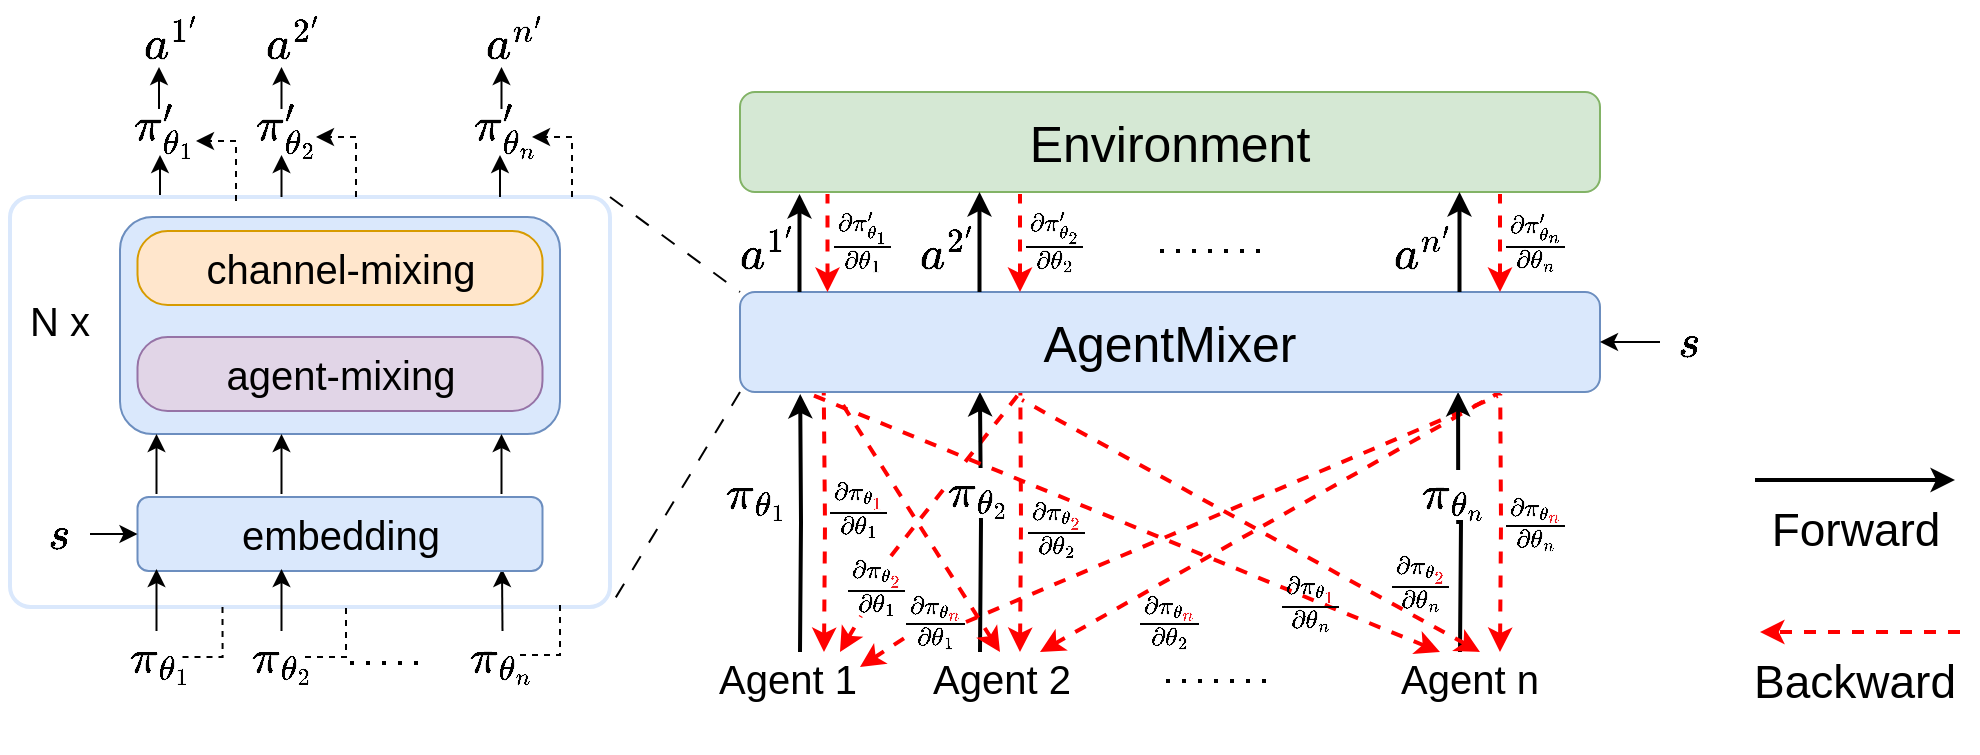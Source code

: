 <mxfile version="21.6.6" type="github">
  <diagram name="Page-1" id="ZG4Qfww9NUMxssmWWQ_g">
    <mxGraphModel dx="2210" dy="895" grid="1" gridSize="10" guides="1" tooltips="1" connect="1" arrows="1" fold="1" page="1" pageScale="1" pageWidth="850" pageHeight="1100" math="1" shadow="0">
      <root>
        <mxCell id="0" />
        <mxCell id="1" parent="0" />
        <mxCell id="U-sEPtSpFi_I-F2R9hD2-3" style="edgeStyle=orthogonalEdgeStyle;rounded=0;orthogonalLoop=1;jettySize=auto;html=1;exitX=0.25;exitY=0;exitDx=0;exitDy=0;entryX=0.5;entryY=1;entryDx=0;entryDy=0;" edge="1" parent="1">
          <mxGeometry relative="1" as="geometry">
            <mxPoint x="-192" y="452.5" as="sourcePoint" />
            <mxPoint x="-190" y="431.5" as="targetPoint" />
          </mxGeometry>
        </mxCell>
        <mxCell id="wNCD5_dSifdcLgb01J3R-76" value="" style="rounded=1;whiteSpace=wrap;html=1;arcSize=5;strokeColor=#DAE8FC;strokeWidth=2;" parent="1" vertex="1">
          <mxGeometry x="-265" y="452.5" width="300" height="205" as="geometry" />
        </mxCell>
        <mxCell id="wNCD5_dSifdcLgb01J3R-118" style="edgeStyle=orthogonalEdgeStyle;rounded=0;orthogonalLoop=1;jettySize=auto;html=1;exitX=0.25;exitY=0;exitDx=0;exitDy=0;entryX=0.07;entryY=1.02;entryDx=0;entryDy=0;entryPerimeter=0;strokeWidth=2;" parent="1" target="wNCD5_dSifdcLgb01J3R-69" edge="1">
          <mxGeometry relative="1" as="geometry">
            <mxPoint x="130" y="560" as="targetPoint" />
            <mxPoint x="130" y="680" as="sourcePoint" />
          </mxGeometry>
        </mxCell>
        <mxCell id="wNCD5_dSifdcLgb01J3R-133" value="\( \pi_{\theta _{1}}&amp;nbsp; \)" style="edgeLabel;html=1;align=center;verticalAlign=middle;resizable=0;points=[];fontSize=20;" parent="wNCD5_dSifdcLgb01J3R-118" vertex="1" connectable="0">
          <mxGeometry x="0.249" y="1" relative="1" as="geometry">
            <mxPoint x="-21" y="1" as="offset" />
          </mxGeometry>
        </mxCell>
        <mxCell id="wNCD5_dSifdcLgb01J3R-119" style="edgeStyle=orthogonalEdgeStyle;rounded=0;orthogonalLoop=1;jettySize=auto;html=1;exitX=0.75;exitY=0;exitDx=0;exitDy=0;entryX=0.116;entryY=1;entryDx=0;entryDy=0;entryPerimeter=0;dashed=1;startArrow=classic;startFill=1;endArrow=none;endFill=0;strokeWidth=2;strokeColor=#FF0000;" parent="1" edge="1">
          <mxGeometry relative="1" as="geometry">
            <mxPoint x="142" y="680" as="sourcePoint" />
            <mxPoint x="141.88" y="550" as="targetPoint" />
          </mxGeometry>
        </mxCell>
        <mxCell id="wNCD5_dSifdcLgb01J3R-120" style="rounded=0;orthogonalLoop=1;jettySize=auto;html=1;exitX=0.75;exitY=0;exitDx=0;exitDy=0;entryX=0.326;entryY=1;entryDx=0;entryDy=0;entryPerimeter=0;dashed=1;startArrow=none;startFill=0;endArrow=none;endFill=0;strokeWidth=2;strokeColor=#FF0000;" parent="1" source="wNCD5_dSifdcLgb01J3R-155" target="wNCD5_dSifdcLgb01J3R-69" edge="1">
          <mxGeometry relative="1" as="geometry">
            <mxPoint x="296.25" y="756.5" as="sourcePoint" />
          </mxGeometry>
        </mxCell>
        <mxCell id="wNCD5_dSifdcLgb01J3R-122" style="rounded=0;orthogonalLoop=1;jettySize=auto;html=1;exitX=1;exitY=0.5;exitDx=0;exitDy=0;entryX=0.881;entryY=1.04;entryDx=0;entryDy=0;entryPerimeter=0;dashed=1;startArrow=none;startFill=0;endArrow=none;endFill=0;strokeWidth=2;strokeColor=#FF0000;" parent="1" source="wNCD5_dSifdcLgb01J3R-157" target="wNCD5_dSifdcLgb01J3R-69" edge="1">
          <mxGeometry relative="1" as="geometry" />
        </mxCell>
        <mxCell id="wNCD5_dSifdcLgb01J3R-125" style="edgeStyle=orthogonalEdgeStyle;rounded=0;orthogonalLoop=1;jettySize=auto;html=1;exitX=0.25;exitY=0;exitDx=0;exitDy=0;entryX=0.279;entryY=1;entryDx=0;entryDy=0;entryPerimeter=0;strokeWidth=2;" parent="1" target="wNCD5_dSifdcLgb01J3R-69" edge="1">
          <mxGeometry relative="1" as="geometry">
            <mxPoint x="220" y="680" as="sourcePoint" />
          </mxGeometry>
        </mxCell>
        <mxCell id="wNCD5_dSifdcLgb01J3R-134" value="\( \pi_{\theta _{2}} \)" style="edgeLabel;html=1;align=center;verticalAlign=middle;resizable=0;points=[];fontSize=20;" parent="wNCD5_dSifdcLgb01J3R-125" vertex="1" connectable="0">
          <mxGeometry x="0.231" y="-1" relative="1" as="geometry">
            <mxPoint x="-2" as="offset" />
          </mxGeometry>
        </mxCell>
        <mxCell id="wNCD5_dSifdcLgb01J3R-126" style="edgeStyle=orthogonalEdgeStyle;rounded=0;orthogonalLoop=1;jettySize=auto;html=1;exitX=0.75;exitY=0;exitDx=0;exitDy=0;entryX=0.326;entryY=1;entryDx=0;entryDy=0;entryPerimeter=0;dashed=1;startArrow=classic;startFill=1;endArrow=none;endFill=0;strokeWidth=2;strokeColor=#FF0000;" parent="1" target="wNCD5_dSifdcLgb01J3R-69" edge="1">
          <mxGeometry relative="1" as="geometry">
            <mxPoint x="240" y="680" as="sourcePoint" />
          </mxGeometry>
        </mxCell>
        <mxCell id="wNCD5_dSifdcLgb01J3R-127" style="rounded=0;orthogonalLoop=1;jettySize=auto;html=1;exitX=0.5;exitY=0;exitDx=0;exitDy=0;entryX=0.116;entryY=1.08;entryDx=0;entryDy=0;entryPerimeter=0;dashed=1;endArrow=none;endFill=0;startArrow=classic;startFill=1;strokeWidth=2;strokeColor=#FF0000;" parent="1" target="wNCD5_dSifdcLgb01J3R-69" edge="1">
          <mxGeometry relative="1" as="geometry">
            <mxPoint x="230" y="680" as="sourcePoint" />
          </mxGeometry>
        </mxCell>
        <mxCell id="wNCD5_dSifdcLgb01J3R-128" style="rounded=0;orthogonalLoop=1;jettySize=auto;html=1;exitX=1;exitY=0;exitDx=0;exitDy=0;dashed=1;endArrow=none;endFill=0;startArrow=classic;startFill=1;strokeWidth=2;strokeColor=#FF0000;" parent="1" edge="1">
          <mxGeometry relative="1" as="geometry">
            <mxPoint x="480" y="550" as="targetPoint" />
            <mxPoint x="250" y="680" as="sourcePoint" />
          </mxGeometry>
        </mxCell>
        <mxCell id="wNCD5_dSifdcLgb01J3R-123" style="edgeStyle=orthogonalEdgeStyle;rounded=0;orthogonalLoop=1;jettySize=auto;html=1;exitX=0.75;exitY=0;exitDx=0;exitDy=0;entryX=0.884;entryY=1.02;entryDx=0;entryDy=0;entryPerimeter=0;dashed=1;startArrow=classic;startFill=1;endArrow=none;endFill=0;strokeWidth=2;strokeColor=#FF0000;" parent="1" target="wNCD5_dSifdcLgb01J3R-69" edge="1">
          <mxGeometry relative="1" as="geometry">
            <mxPoint x="480" y="680" as="sourcePoint" />
          </mxGeometry>
        </mxCell>
        <mxCell id="wNCD5_dSifdcLgb01J3R-124" style="edgeStyle=orthogonalEdgeStyle;rounded=0;orthogonalLoop=1;jettySize=auto;html=1;exitX=0.25;exitY=0;exitDx=0;exitDy=0;entryX=0.835;entryY=1;entryDx=0;entryDy=0;entryPerimeter=0;strokeWidth=2;" parent="1" target="wNCD5_dSifdcLgb01J3R-69" edge="1">
          <mxGeometry relative="1" as="geometry">
            <mxPoint x="460" y="680" as="sourcePoint" />
          </mxGeometry>
        </mxCell>
        <mxCell id="wNCD5_dSifdcLgb01J3R-135" value="\( \pi_{\theta _{n}}&amp;nbsp; \)" style="edgeLabel;html=1;align=center;verticalAlign=middle;resizable=0;points=[];fontSize=20;" parent="wNCD5_dSifdcLgb01J3R-124" vertex="1" connectable="0">
          <mxGeometry x="0.236" y="2" relative="1" as="geometry">
            <mxPoint as="offset" />
          </mxGeometry>
        </mxCell>
        <mxCell id="wNCD5_dSifdcLgb01J3R-129" style="rounded=0;orthogonalLoop=1;jettySize=auto;html=1;exitX=0;exitY=0;exitDx=0;exitDy=0;entryX=0.07;entryY=0.98;entryDx=0;entryDy=0;entryPerimeter=0;startArrow=classic;startFill=1;endArrow=none;endFill=0;dashed=1;strokeWidth=2;strokeColor=#FF0000;" parent="1" target="wNCD5_dSifdcLgb01J3R-69" edge="1">
          <mxGeometry relative="1" as="geometry">
            <mxPoint x="450" y="680" as="sourcePoint" />
          </mxGeometry>
        </mxCell>
        <mxCell id="wNCD5_dSifdcLgb01J3R-132" style="rounded=0;orthogonalLoop=1;jettySize=auto;html=1;exitX=0.5;exitY=0;exitDx=0;exitDy=0;entryX=0.328;entryY=1.08;entryDx=0;entryDy=0;entryPerimeter=0;endArrow=none;endFill=0;startArrow=classic;startFill=1;dashed=1;strokeWidth=2;strokeColor=#FF0000;" parent="1" target="wNCD5_dSifdcLgb01J3R-69" edge="1">
          <mxGeometry relative="1" as="geometry">
            <mxPoint x="470" y="680" as="sourcePoint" />
          </mxGeometry>
        </mxCell>
        <mxCell id="wNCD5_dSifdcLgb01J3R-61" style="edgeStyle=orthogonalEdgeStyle;rounded=0;orthogonalLoop=1;jettySize=auto;html=1;exitX=1;exitY=0.25;exitDx=0;exitDy=0;entryX=0;entryY=0.25;entryDx=0;entryDy=0;strokeWidth=2;" parent="1" edge="1">
          <mxGeometry relative="1" as="geometry">
            <mxPoint x="607.5" y="594" as="sourcePoint" />
            <mxPoint x="707.5" y="594" as="targetPoint" />
          </mxGeometry>
        </mxCell>
        <mxCell id="wNCD5_dSifdcLgb01J3R-62" value="&lt;font style=&quot;font-size: 23px;&quot;&gt;Forward&lt;/font&gt;" style="text;html=1;strokeColor=none;fillColor=none;align=center;verticalAlign=middle;whiteSpace=wrap;rounded=0;fontSize=23;" parent="1" vertex="1">
          <mxGeometry x="617.5" y="604" width="80" height="30" as="geometry" />
        </mxCell>
        <mxCell id="wNCD5_dSifdcLgb01J3R-63" style="edgeStyle=orthogonalEdgeStyle;rounded=0;orthogonalLoop=1;jettySize=auto;html=1;exitX=0;exitY=0.75;exitDx=0;exitDy=0;entryX=1;entryY=0.75;entryDx=0;entryDy=0;strokeColor=#FF0000;dashed=1;strokeWidth=2;" parent="1" edge="1">
          <mxGeometry relative="1" as="geometry">
            <mxPoint x="710" y="670" as="sourcePoint" />
            <mxPoint x="610" y="670" as="targetPoint" />
          </mxGeometry>
        </mxCell>
        <mxCell id="wNCD5_dSifdcLgb01J3R-64" value="&lt;font style=&quot;font-size: 23px;&quot;&gt;Backward&lt;/font&gt;" style="text;html=1;strokeColor=none;fillColor=none;align=center;verticalAlign=middle;whiteSpace=wrap;rounded=0;" parent="1" vertex="1">
          <mxGeometry x="600" y="680" width="115" height="30" as="geometry" />
        </mxCell>
        <mxCell id="wNCD5_dSifdcLgb01J3R-78" style="rounded=0;orthogonalLoop=1;jettySize=auto;html=1;exitX=0;exitY=1;exitDx=0;exitDy=0;entryX=1;entryY=1;entryDx=0;entryDy=0;dashed=1;dashPattern=8 8;endArrow=none;endFill=0;strokeWidth=1;" parent="1" source="wNCD5_dSifdcLgb01J3R-69" target="wNCD5_dSifdcLgb01J3R-76" edge="1">
          <mxGeometry relative="1" as="geometry" />
        </mxCell>
        <mxCell id="wNCD5_dSifdcLgb01J3R-69" value="&lt;span style=&quot;font-size: 25px;&quot;&gt;AgentMixer&lt;/span&gt;" style="rounded=1;whiteSpace=wrap;html=1;fillColor=#dae8fc;strokeColor=#6c8ebf;" parent="1" vertex="1">
          <mxGeometry x="100" y="500" width="430" height="50" as="geometry" />
        </mxCell>
        <mxCell id="wNCD5_dSifdcLgb01J3R-71" value="\(\frac{\partial\pi_{\theta _{\color{Red} 1}}}{\partial\theta _1} \)" style="text;html=1;strokeColor=none;fillColor=none;align=center;verticalAlign=middle;whiteSpace=wrap;rounded=0;fontSize=15;fontColor=#000000;" parent="1" vertex="1">
          <mxGeometry x="144" y="593" width="30" height="30" as="geometry" />
        </mxCell>
        <mxCell id="wNCD5_dSifdcLgb01J3R-72" value="\( \frac{\partial\pi_{\theta _1}&#39;}{\partial\theta _1} \)" style="text;html=1;strokeColor=none;fillColor=none;align=center;verticalAlign=middle;whiteSpace=wrap;rounded=0;fontSize=15;fontColor=#000000;" parent="1" vertex="1">
          <mxGeometry x="153" y="460" width="17" height="30" as="geometry" />
        </mxCell>
        <mxCell id="wNCD5_dSifdcLgb01J3R-77" style="rounded=0;orthogonalLoop=1;jettySize=auto;html=1;exitX=1;exitY=0;exitDx=0;exitDy=0;entryX=0;entryY=0;entryDx=0;entryDy=0;dashed=1;dashPattern=8 8;endArrow=none;endFill=0;" parent="1" source="wNCD5_dSifdcLgb01J3R-76" target="wNCD5_dSifdcLgb01J3R-69" edge="1">
          <mxGeometry relative="1" as="geometry" />
        </mxCell>
        <mxCell id="wNCD5_dSifdcLgb01J3R-80" value="\( \pi_{\theta _{1}}&amp;nbsp; &amp;nbsp;\)" style="text;html=1;strokeColor=none;fillColor=none;align=center;verticalAlign=middle;whiteSpace=wrap;rounded=0;fontSize=20;" parent="1" vertex="1">
          <mxGeometry x="-201.25" y="669.5" width="22.5" height="26" as="geometry" />
        </mxCell>
        <mxCell id="U-sEPtSpFi_I-F2R9hD2-10" style="edgeStyle=orthogonalEdgeStyle;rounded=0;orthogonalLoop=1;jettySize=auto;html=1;exitX=1;exitY=0.5;exitDx=0;exitDy=0;entryX=0.56;entryY=0.995;entryDx=0;entryDy=0;entryPerimeter=0;endArrow=none;endFill=0;dashed=1;" edge="1" parent="1" source="wNCD5_dSifdcLgb01J3R-81" target="wNCD5_dSifdcLgb01J3R-76">
          <mxGeometry relative="1" as="geometry" />
        </mxCell>
        <mxCell id="wNCD5_dSifdcLgb01J3R-81" value="\( \pi_{\theta _{2}}&lt;br&gt;&amp;nbsp; \)" style="text;html=1;strokeColor=none;fillColor=none;align=center;verticalAlign=middle;whiteSpace=wrap;rounded=0;fontSize=20;" parent="1" vertex="1">
          <mxGeometry x="-140" y="669.5" width="22.5" height="26" as="geometry" />
        </mxCell>
        <mxCell id="EvzzI1L88aCuwNdwvsYT-5" style="edgeStyle=orthogonalEdgeStyle;rounded=0;orthogonalLoop=1;jettySize=auto;html=1;exitX=0.5;exitY=0;exitDx=0;exitDy=0;entryX=0.9;entryY=0.973;entryDx=0;entryDy=0;entryPerimeter=0;" parent="1" source="wNCD5_dSifdcLgb01J3R-82" target="wNCD5_dSifdcLgb01J3R-84" edge="1">
          <mxGeometry relative="1" as="geometry" />
        </mxCell>
        <mxCell id="wNCD5_dSifdcLgb01J3R-82" value="\( \pi_{\theta _{n}}&lt;br&gt;&amp;nbsp; \)" style="text;html=1;strokeColor=none;fillColor=none;align=center;verticalAlign=middle;whiteSpace=wrap;rounded=0;fontSize=20;" parent="1" vertex="1">
          <mxGeometry x="-30" y="669.5" width="22.5" height="26" as="geometry" />
        </mxCell>
        <mxCell id="wNCD5_dSifdcLgb01J3R-83" value="" style="endArrow=none;dashed=1;html=1;dashPattern=1 3;strokeWidth=2;rounded=0;" parent="1" edge="1">
          <mxGeometry width="50" height="50" relative="1" as="geometry">
            <mxPoint x="-95" y="685.5" as="sourcePoint" />
            <mxPoint x="-55" y="685.5" as="targetPoint" />
          </mxGeometry>
        </mxCell>
        <mxCell id="wNCD5_dSifdcLgb01J3R-84" value="&lt;span style=&quot;font-size: 20px;&quot;&gt;embedding&lt;/span&gt;" style="rounded=1;whiteSpace=wrap;html=1;fillColor=#dae8fc;strokeColor=#6c8ebf;fontSize=20;" parent="1" vertex="1">
          <mxGeometry x="-201.25" y="602.5" width="202.5" height="37" as="geometry" />
        </mxCell>
        <mxCell id="wNCD5_dSifdcLgb01J3R-91" value="" style="rounded=1;whiteSpace=wrap;html=1;fillColor=#dae8fc;strokeColor=#6c8ebf;fontSize=20;" parent="1" vertex="1">
          <mxGeometry x="-210" y="462.5" width="220" height="108.5" as="geometry" />
        </mxCell>
        <mxCell id="wNCD5_dSifdcLgb01J3R-90" value="channel-mixing" style="rounded=1;whiteSpace=wrap;html=1;fillColor=#ffe6cc;strokeColor=#d79b00;fontSize=20;arcSize=41;" parent="1" vertex="1">
          <mxGeometry x="-201.25" y="469.5" width="202.5" height="37" as="geometry" />
        </mxCell>
        <mxCell id="wNCD5_dSifdcLgb01J3R-92" value="agent-mixing" style="rounded=1;whiteSpace=wrap;html=1;fillColor=#e1d5e7;strokeColor=#9673a6;fontSize=20;arcSize=41;" parent="1" vertex="1">
          <mxGeometry x="-201.25" y="522.5" width="202.5" height="37" as="geometry" />
        </mxCell>
        <mxCell id="wNCD5_dSifdcLgb01J3R-93" value="&lt;font style=&quot;font-size: 20px;&quot;&gt;N x&lt;/font&gt;" style="text;html=1;strokeColor=none;fillColor=none;align=center;verticalAlign=middle;whiteSpace=wrap;rounded=0;" parent="1" vertex="1">
          <mxGeometry x="-270" y="498.5" width="60" height="30" as="geometry" />
        </mxCell>
        <mxCell id="wNCD5_dSifdcLgb01J3R-98" style="edgeStyle=orthogonalEdgeStyle;rounded=0;orthogonalLoop=1;jettySize=auto;html=1;exitX=0.5;exitY=0;exitDx=0;exitDy=0;entryX=0.826;entryY=1;entryDx=0;entryDy=0;entryPerimeter=0;" parent="1" edge="1">
          <mxGeometry relative="1" as="geometry">
            <mxPoint x="-19.25" y="601" as="sourcePoint" />
            <mxPoint x="-19.25" y="571" as="targetPoint" />
          </mxGeometry>
        </mxCell>
        <mxCell id="wNCD5_dSifdcLgb01J3R-113" value="&lt;span style=&quot;font-size: 25px;&quot;&gt;Environment&lt;/span&gt;" style="rounded=1;whiteSpace=wrap;html=1;fillColor=#d5e8d4;strokeColor=#82b366;" parent="1" vertex="1">
          <mxGeometry x="100" y="400" width="430" height="50" as="geometry" />
        </mxCell>
        <mxCell id="wNCD5_dSifdcLgb01J3R-136" value="&lt;span style=&quot;color: rgb(0, 0, 0); font-family: Helvetica; font-size: 20px; font-style: normal; font-variant-ligatures: normal; font-variant-caps: normal; font-weight: 400; letter-spacing: normal; orphans: 2; text-align: center; text-indent: 0px; text-transform: none; widows: 2; word-spacing: 0px; -webkit-text-stroke-width: 0px; background-color: rgb(255, 255, 255); text-decoration-thickness: initial; text-decoration-style: initial; text-decoration-color: initial; float: none; display: inline !important;&quot;&gt;\( a^{1&#39;} \)&lt;/span&gt;" style="text;whiteSpace=wrap;html=1;" parent="1" vertex="1">
          <mxGeometry x="98" y="460" width="20" height="40" as="geometry" />
        </mxCell>
        <mxCell id="wNCD5_dSifdcLgb01J3R-137" style="edgeStyle=orthogonalEdgeStyle;rounded=0;orthogonalLoop=1;jettySize=auto;html=1;exitX=0.25;exitY=0;exitDx=0;exitDy=0;entryX=0.07;entryY=1.02;entryDx=0;entryDy=0;entryPerimeter=0;strokeWidth=2;" parent="1" edge="1">
          <mxGeometry relative="1" as="geometry">
            <mxPoint x="129.75" y="451" as="targetPoint" />
            <mxPoint x="129.75" y="500" as="sourcePoint" />
          </mxGeometry>
        </mxCell>
        <mxCell id="wNCD5_dSifdcLgb01J3R-139" style="edgeStyle=orthogonalEdgeStyle;rounded=0;orthogonalLoop=1;jettySize=auto;html=1;exitX=0.25;exitY=0;exitDx=0;exitDy=0;entryX=0.279;entryY=1;entryDx=0;entryDy=0;entryPerimeter=0;strokeWidth=2;" parent="1" edge="1">
          <mxGeometry relative="1" as="geometry">
            <mxPoint x="219.75" y="500" as="sourcePoint" />
            <mxPoint x="219.75" y="450" as="targetPoint" />
          </mxGeometry>
        </mxCell>
        <mxCell id="wNCD5_dSifdcLgb01J3R-141" style="edgeStyle=orthogonalEdgeStyle;rounded=0;orthogonalLoop=1;jettySize=auto;html=1;exitX=0.25;exitY=0;exitDx=0;exitDy=0;entryX=0.835;entryY=1;entryDx=0;entryDy=0;entryPerimeter=0;strokeWidth=2;" parent="1" edge="1">
          <mxGeometry relative="1" as="geometry">
            <mxPoint x="459.75" y="500" as="sourcePoint" />
            <mxPoint x="459.75" y="450" as="targetPoint" />
          </mxGeometry>
        </mxCell>
        <mxCell id="wNCD5_dSifdcLgb01J3R-144" value="&lt;span style=&quot;color: rgb(0, 0, 0); font-family: Helvetica; font-size: 20px; font-style: normal; font-variant-ligatures: normal; font-variant-caps: normal; font-weight: 400; letter-spacing: normal; orphans: 2; text-align: center; text-indent: 0px; text-transform: none; widows: 2; word-spacing: 0px; -webkit-text-stroke-width: 0px; background-color: rgb(255, 255, 255); text-decoration-thickness: initial; text-decoration-style: initial; text-decoration-color: initial; float: none; display: inline !important;&quot;&gt;\( a^{2&#39;} \)&lt;/span&gt;" style="text;whiteSpace=wrap;html=1;" parent="1" vertex="1">
          <mxGeometry x="188" y="460" width="20" height="40" as="geometry" />
        </mxCell>
        <mxCell id="wNCD5_dSifdcLgb01J3R-145" value="&lt;span style=&quot;color: rgb(0, 0, 0); font-family: Helvetica; font-size: 20px; font-style: normal; font-variant-ligatures: normal; font-variant-caps: normal; font-weight: 400; letter-spacing: normal; orphans: 2; text-align: center; text-indent: 0px; text-transform: none; widows: 2; word-spacing: 0px; -webkit-text-stroke-width: 0px; background-color: rgb(255, 255, 255); text-decoration-thickness: initial; text-decoration-style: initial; text-decoration-color: initial; float: none; display: inline !important;&quot;&gt;\( a^{n&#39;} \)&lt;/span&gt;" style="text;whiteSpace=wrap;html=1;" parent="1" vertex="1">
          <mxGeometry x="425" y="460" width="20" height="40" as="geometry" />
        </mxCell>
        <mxCell id="wNCD5_dSifdcLgb01J3R-146" value="" style="endArrow=none;dashed=1;html=1;dashPattern=1 3;strokeWidth=2;rounded=0;" parent="1" edge="1">
          <mxGeometry width="50" height="50" relative="1" as="geometry">
            <mxPoint x="310" y="479.5" as="sourcePoint" />
            <mxPoint x="360" y="479.5" as="targetPoint" />
          </mxGeometry>
        </mxCell>
        <mxCell id="wNCD5_dSifdcLgb01J3R-147" value="" style="endArrow=none;dashed=1;html=1;dashPattern=1 3;strokeWidth=2;rounded=0;" parent="1" edge="1">
          <mxGeometry width="50" height="50" relative="1" as="geometry">
            <mxPoint x="313" y="694.5" as="sourcePoint" />
            <mxPoint x="363" y="694.5" as="targetPoint" />
          </mxGeometry>
        </mxCell>
        <mxCell id="wNCD5_dSifdcLgb01J3R-150" style="edgeStyle=orthogonalEdgeStyle;rounded=0;orthogonalLoop=1;jettySize=auto;html=1;exitX=0.25;exitY=0;exitDx=0;exitDy=0;entryX=0.07;entryY=1.02;entryDx=0;entryDy=0;entryPerimeter=0;strokeWidth=2;dashed=1;strokeColor=#FF0000;startArrow=classic;startFill=1;endArrow=none;endFill=0;" parent="1" edge="1">
          <mxGeometry relative="1" as="geometry">
            <mxPoint x="143.75" y="451" as="targetPoint" />
            <mxPoint x="143.75" y="500" as="sourcePoint" />
          </mxGeometry>
        </mxCell>
        <mxCell id="wNCD5_dSifdcLgb01J3R-151" value="\( \frac{\partial\pi_{\theta _2}&#39;}{\partial\theta _2} \)" style="text;html=1;strokeColor=none;fillColor=none;align=center;verticalAlign=middle;whiteSpace=wrap;rounded=0;fontSize=15;fontColor=#000000;" parent="1" vertex="1">
          <mxGeometry x="249.25" y="460" width="17" height="30" as="geometry" />
        </mxCell>
        <mxCell id="wNCD5_dSifdcLgb01J3R-152" style="edgeStyle=orthogonalEdgeStyle;rounded=0;orthogonalLoop=1;jettySize=auto;html=1;exitX=0.25;exitY=0;exitDx=0;exitDy=0;entryX=0.07;entryY=1.02;entryDx=0;entryDy=0;entryPerimeter=0;strokeWidth=2;dashed=1;strokeColor=#FF0000;startArrow=classic;startFill=1;endArrow=none;endFill=0;" parent="1" edge="1">
          <mxGeometry relative="1" as="geometry">
            <mxPoint x="240" y="451" as="targetPoint" />
            <mxPoint x="240" y="500" as="sourcePoint" />
          </mxGeometry>
        </mxCell>
        <mxCell id="wNCD5_dSifdcLgb01J3R-153" value="\( \frac{\partial\pi_{\theta _n}&#39;}{\partial\theta _n} \)" style="text;html=1;strokeColor=none;fillColor=none;align=center;verticalAlign=middle;whiteSpace=wrap;rounded=0;fontSize=15;fontColor=#000000;" parent="1" vertex="1">
          <mxGeometry x="489.25" y="460" width="17" height="30" as="geometry" />
        </mxCell>
        <mxCell id="wNCD5_dSifdcLgb01J3R-154" style="edgeStyle=orthogonalEdgeStyle;rounded=0;orthogonalLoop=1;jettySize=auto;html=1;exitX=0.25;exitY=0;exitDx=0;exitDy=0;entryX=0.07;entryY=1.02;entryDx=0;entryDy=0;entryPerimeter=0;strokeWidth=2;dashed=1;strokeColor=#FF0000;startArrow=classic;startFill=1;endArrow=none;endFill=0;" parent="1" edge="1">
          <mxGeometry relative="1" as="geometry">
            <mxPoint x="480" y="451" as="targetPoint" />
            <mxPoint x="480" y="500" as="sourcePoint" />
          </mxGeometry>
        </mxCell>
        <mxCell id="wNCD5_dSifdcLgb01J3R-156" value="" style="rounded=0;orthogonalLoop=1;jettySize=auto;html=1;exitX=0.75;exitY=0;exitDx=0;exitDy=0;entryX=0.25;entryY=1;entryDx=0;entryDy=0;dashed=1;startArrow=classic;startFill=1;endArrow=none;endFill=0;strokeWidth=2;strokeColor=#FF0000;" parent="1" target="wNCD5_dSifdcLgb01J3R-155" edge="1">
          <mxGeometry relative="1" as="geometry">
            <mxPoint x="150" y="680" as="sourcePoint" />
            <mxPoint x="240" y="550" as="targetPoint" />
          </mxGeometry>
        </mxCell>
        <mxCell id="wNCD5_dSifdcLgb01J3R-155" value="\(\frac{\partial\pi_{\theta _{\color{Red} 2}}}{\partial\theta _1} \)" style="text;html=1;strokeColor=none;fillColor=none;align=center;verticalAlign=middle;whiteSpace=wrap;rounded=0;fontSize=15;fontColor=#000000;" parent="1" vertex="1">
          <mxGeometry x="153" y="632" width="30" height="30" as="geometry" />
        </mxCell>
        <mxCell id="wNCD5_dSifdcLgb01J3R-158" value="" style="rounded=0;orthogonalLoop=1;jettySize=auto;html=1;exitX=1;exitY=0.25;exitDx=0;exitDy=0;entryX=0;entryY=0.75;entryDx=0;entryDy=0;dashed=1;startArrow=classic;startFill=1;endArrow=none;endFill=0;strokeWidth=2;strokeColor=#FF0000;" parent="1" target="wNCD5_dSifdcLgb01J3R-157" edge="1">
          <mxGeometry relative="1" as="geometry">
            <mxPoint x="160" y="687.5" as="sourcePoint" />
            <mxPoint x="479" y="552" as="targetPoint" />
          </mxGeometry>
        </mxCell>
        <mxCell id="wNCD5_dSifdcLgb01J3R-157" value="\(\frac{\partial\pi_{\theta _{\color{Red} n}}}{\partial\theta _1} \)" style="text;html=1;strokeColor=none;fillColor=none;align=center;verticalAlign=middle;whiteSpace=wrap;rounded=0;fontSize=15;fontColor=#000000;" parent="1" vertex="1">
          <mxGeometry x="183" y="650" width="30" height="30" as="geometry" />
        </mxCell>
        <mxCell id="wNCD5_dSifdcLgb01J3R-160" value="\(\frac{\partial\pi_{\theta _{\color{Red} n}}}{\partial\theta _n} \)" style="text;html=1;strokeColor=none;fillColor=none;align=center;verticalAlign=middle;whiteSpace=wrap;rounded=0;fontSize=15;fontColor=#000000;" parent="1" vertex="1">
          <mxGeometry x="482.75" y="601" width="30" height="30" as="geometry" />
        </mxCell>
        <mxCell id="wNCD5_dSifdcLgb01J3R-161" value="\(\frac{\partial\pi_{\theta _{\color{Red} 2}}}{\partial\theta _2} \)" style="text;html=1;strokeColor=none;fillColor=none;align=center;verticalAlign=middle;whiteSpace=wrap;rounded=0;fontSize=15;fontColor=#000000;" parent="1" vertex="1">
          <mxGeometry x="242.75" y="603" width="30" height="30" as="geometry" />
        </mxCell>
        <mxCell id="wNCD5_dSifdcLgb01J3R-162" value="\(\frac{\partial\pi_{\theta _{\color{Red} n}}}{\partial\theta _2} \)" style="text;html=1;strokeColor=none;fillColor=none;align=center;verticalAlign=middle;whiteSpace=wrap;rounded=0;fontSize=15;fontColor=#000000;" parent="1" vertex="1">
          <mxGeometry x="300" y="650" width="30" height="30" as="geometry" />
        </mxCell>
        <mxCell id="wNCD5_dSifdcLgb01J3R-163" value="\(\frac{\partial\pi_{\theta _{\color{Red} 2}}}{\partial\theta _n} \)" style="text;html=1;strokeColor=none;fillColor=none;align=center;verticalAlign=middle;whiteSpace=wrap;rounded=0;fontSize=15;fontColor=#000000;" parent="1" vertex="1">
          <mxGeometry x="425" y="631" width="30" height="30" as="geometry" />
        </mxCell>
        <mxCell id="wNCD5_dSifdcLgb01J3R-164" value="\(\frac{\partial\pi_{\theta _{\color{Red} 1}}}{\partial\theta _n} \)" style="text;html=1;strokeColor=none;fillColor=none;align=center;verticalAlign=middle;whiteSpace=wrap;rounded=0;fontSize=15;fontColor=#000000;" parent="1" vertex="1">
          <mxGeometry x="370" y="641" width="30" height="30" as="geometry" />
        </mxCell>
        <mxCell id="TFMoK7rB1QQETfuXwAQo-1" value="&lt;font style=&quot;font-size: 20px;&quot;&gt;Agent 1&lt;/font&gt;" style="text;html=1;strokeColor=none;fillColor=none;align=center;verticalAlign=middle;whiteSpace=wrap;rounded=0;" parent="1" vertex="1">
          <mxGeometry x="83" y="678" width="82" height="30" as="geometry" />
        </mxCell>
        <mxCell id="TFMoK7rB1QQETfuXwAQo-2" value="&lt;font style=&quot;font-size: 20px;&quot;&gt;Agent 2&lt;/font&gt;" style="text;html=1;strokeColor=none;fillColor=none;align=center;verticalAlign=middle;whiteSpace=wrap;rounded=0;" parent="1" vertex="1">
          <mxGeometry x="190" y="678" width="82" height="30" as="geometry" />
        </mxCell>
        <mxCell id="TFMoK7rB1QQETfuXwAQo-3" value="&lt;font style=&quot;font-size: 20px;&quot;&gt;Agent n&lt;/font&gt;" style="text;html=1;strokeColor=none;fillColor=none;align=center;verticalAlign=middle;whiteSpace=wrap;rounded=0;" parent="1" vertex="1">
          <mxGeometry x="424.25" y="678" width="82" height="30" as="geometry" />
        </mxCell>
        <mxCell id="EvzzI1L88aCuwNdwvsYT-7" style="edgeStyle=orthogonalEdgeStyle;rounded=0;orthogonalLoop=1;jettySize=auto;html=1;exitX=0.5;exitY=0;exitDx=0;exitDy=0;entryX=0.9;entryY=0.973;entryDx=0;entryDy=0;entryPerimeter=0;" parent="1" edge="1">
          <mxGeometry relative="1" as="geometry">
            <mxPoint x="-129.25" y="669.5" as="sourcePoint" />
            <mxPoint x="-129.25" y="638.5" as="targetPoint" />
          </mxGeometry>
        </mxCell>
        <mxCell id="EvzzI1L88aCuwNdwvsYT-8" style="edgeStyle=orthogonalEdgeStyle;rounded=0;orthogonalLoop=1;jettySize=auto;html=1;exitX=0.5;exitY=0;exitDx=0;exitDy=0;entryX=0.9;entryY=0.973;entryDx=0;entryDy=0;entryPerimeter=0;" parent="1" edge="1">
          <mxGeometry relative="1" as="geometry">
            <mxPoint x="-191.75" y="669.5" as="sourcePoint" />
            <mxPoint x="-191.75" y="638.5" as="targetPoint" />
          </mxGeometry>
        </mxCell>
        <mxCell id="EvzzI1L88aCuwNdwvsYT-9" style="edgeStyle=orthogonalEdgeStyle;rounded=0;orthogonalLoop=1;jettySize=auto;html=1;exitX=0.5;exitY=0;exitDx=0;exitDy=0;entryX=0.826;entryY=1;entryDx=0;entryDy=0;entryPerimeter=0;" parent="1" edge="1">
          <mxGeometry relative="1" as="geometry">
            <mxPoint x="-129.25" y="601" as="sourcePoint" />
            <mxPoint x="-129.25" y="571" as="targetPoint" />
          </mxGeometry>
        </mxCell>
        <mxCell id="EvzzI1L88aCuwNdwvsYT-10" style="edgeStyle=orthogonalEdgeStyle;rounded=0;orthogonalLoop=1;jettySize=auto;html=1;exitX=0.5;exitY=0;exitDx=0;exitDy=0;entryX=0.826;entryY=1;entryDx=0;entryDy=0;entryPerimeter=0;" parent="1" edge="1">
          <mxGeometry relative="1" as="geometry">
            <mxPoint x="-191.75" y="601" as="sourcePoint" />
            <mxPoint x="-191.75" y="571" as="targetPoint" />
          </mxGeometry>
        </mxCell>
        <mxCell id="Kswr7hLoNoFW7ekdcmti-4" style="edgeStyle=orthogonalEdgeStyle;rounded=0;orthogonalLoop=1;jettySize=auto;html=1;exitX=1;exitY=0.5;exitDx=0;exitDy=0;entryX=0;entryY=0.5;entryDx=0;entryDy=0;" parent="1" source="Kswr7hLoNoFW7ekdcmti-2" target="wNCD5_dSifdcLgb01J3R-84" edge="1">
          <mxGeometry relative="1" as="geometry" />
        </mxCell>
        <mxCell id="Kswr7hLoNoFW7ekdcmti-2" value="\(s \)" style="text;html=1;strokeColor=none;fillColor=none;align=center;verticalAlign=middle;whiteSpace=wrap;rounded=0;fontSize=20;fontColor=#000000;" parent="1" vertex="1">
          <mxGeometry x="-255" y="606" width="30" height="30" as="geometry" />
        </mxCell>
        <mxCell id="Kswr7hLoNoFW7ekdcmti-6" style="edgeStyle=orthogonalEdgeStyle;rounded=0;orthogonalLoop=1;jettySize=auto;html=1;exitX=0;exitY=0.5;exitDx=0;exitDy=0;entryX=1;entryY=0.5;entryDx=0;entryDy=0;" parent="1" source="Kswr7hLoNoFW7ekdcmti-5" target="wNCD5_dSifdcLgb01J3R-69" edge="1">
          <mxGeometry relative="1" as="geometry" />
        </mxCell>
        <mxCell id="Kswr7hLoNoFW7ekdcmti-5" value="\(s \)" style="text;html=1;strokeColor=none;fillColor=none;align=center;verticalAlign=middle;whiteSpace=wrap;rounded=0;fontSize=20;fontColor=#000000;" parent="1" vertex="1">
          <mxGeometry x="560" y="510" width="30" height="30" as="geometry" />
        </mxCell>
        <mxCell id="U-sEPtSpFi_I-F2R9hD2-2" value="\( \pi_{\theta _{1}}&#39;&amp;nbsp; &amp;nbsp;\)" style="text;html=1;strokeColor=none;fillColor=none;align=center;verticalAlign=middle;whiteSpace=wrap;rounded=0;fontSize=20;" vertex="1" parent="1">
          <mxGeometry x="-199.25" y="405.5" width="22.5" height="26" as="geometry" />
        </mxCell>
        <mxCell id="U-sEPtSpFi_I-F2R9hD2-4" value="\( \pi_{\theta _{2}}&#39;&lt;br&gt;&amp;nbsp; \)" style="text;html=1;strokeColor=none;fillColor=none;align=center;verticalAlign=middle;whiteSpace=wrap;rounded=0;fontSize=20;" vertex="1" parent="1">
          <mxGeometry x="-138" y="405.5" width="22.5" height="26" as="geometry" />
        </mxCell>
        <mxCell id="U-sEPtSpFi_I-F2R9hD2-5" value="\( \pi_{\theta _{n}}&#39;&lt;br&gt;&amp;nbsp; \)" style="text;html=1;strokeColor=none;fillColor=none;align=center;verticalAlign=middle;whiteSpace=wrap;rounded=0;fontSize=20;" vertex="1" parent="1">
          <mxGeometry x="-28" y="405.5" width="22.5" height="26" as="geometry" />
        </mxCell>
        <mxCell id="U-sEPtSpFi_I-F2R9hD2-6" style="edgeStyle=orthogonalEdgeStyle;rounded=0;orthogonalLoop=1;jettySize=auto;html=1;exitX=0.25;exitY=0;exitDx=0;exitDy=0;entryX=0.5;entryY=1;entryDx=0;entryDy=0;" edge="1" parent="1">
          <mxGeometry relative="1" as="geometry">
            <mxPoint x="-129.25" y="452.5" as="sourcePoint" />
            <mxPoint x="-129.25" y="431.5" as="targetPoint" />
          </mxGeometry>
        </mxCell>
        <mxCell id="U-sEPtSpFi_I-F2R9hD2-7" style="edgeStyle=orthogonalEdgeStyle;rounded=0;orthogonalLoop=1;jettySize=auto;html=1;exitX=0.25;exitY=0;exitDx=0;exitDy=0;entryX=0.5;entryY=1;entryDx=0;entryDy=0;" edge="1" parent="1">
          <mxGeometry relative="1" as="geometry">
            <mxPoint x="-20" y="452.5" as="sourcePoint" />
            <mxPoint x="-20" y="431.5" as="targetPoint" />
          </mxGeometry>
        </mxCell>
        <mxCell id="U-sEPtSpFi_I-F2R9hD2-12" style="edgeStyle=orthogonalEdgeStyle;rounded=0;orthogonalLoop=1;jettySize=auto;html=1;endArrow=classic;endFill=1;fillColor=#fff2cc;strokeColor=#000000;dashed=1;" edge="1" parent="1">
          <mxGeometry relative="1" as="geometry">
            <mxPoint x="-92" y="452.5" as="sourcePoint" />
            <mxPoint x="-112" y="422.5" as="targetPoint" />
            <Array as="points">
              <mxPoint x="-92" y="442.5" />
              <mxPoint x="-92" y="442.5" />
            </Array>
          </mxGeometry>
        </mxCell>
        <mxCell id="U-sEPtSpFi_I-F2R9hD2-13" style="edgeStyle=orthogonalEdgeStyle;rounded=0;orthogonalLoop=1;jettySize=auto;html=1;endArrow=classic;endFill=1;fillColor=#fff2cc;strokeColor=#000000;dashed=1;" edge="1" parent="1">
          <mxGeometry relative="1" as="geometry">
            <mxPoint x="16" y="452.5" as="sourcePoint" />
            <mxPoint x="-4" y="422.5" as="targetPoint" />
            <Array as="points">
              <mxPoint x="16" y="442.5" />
              <mxPoint x="16" y="442.5" />
            </Array>
          </mxGeometry>
        </mxCell>
        <mxCell id="U-sEPtSpFi_I-F2R9hD2-14" style="edgeStyle=orthogonalEdgeStyle;rounded=0;orthogonalLoop=1;jettySize=auto;html=1;exitX=1;exitY=0.5;exitDx=0;exitDy=0;entryX=0.56;entryY=0.995;entryDx=0;entryDy=0;entryPerimeter=0;endArrow=none;endFill=0;dashed=1;" edge="1" parent="1">
          <mxGeometry relative="1" as="geometry">
            <mxPoint x="-10" y="681.5" as="sourcePoint" />
            <mxPoint x="10" y="655.5" as="targetPoint" />
          </mxGeometry>
        </mxCell>
        <mxCell id="U-sEPtSpFi_I-F2R9hD2-15" style="edgeStyle=orthogonalEdgeStyle;rounded=0;orthogonalLoop=1;jettySize=auto;html=1;exitX=1;exitY=0.5;exitDx=0;exitDy=0;entryX=0.56;entryY=0.995;entryDx=0;entryDy=0;entryPerimeter=0;endArrow=none;endFill=0;dashed=1;" edge="1" parent="1">
          <mxGeometry relative="1" as="geometry">
            <mxPoint x="-178.75" y="682.5" as="sourcePoint" />
            <mxPoint x="-158.75" y="656.5" as="targetPoint" />
          </mxGeometry>
        </mxCell>
        <mxCell id="U-sEPtSpFi_I-F2R9hD2-16" style="edgeStyle=orthogonalEdgeStyle;rounded=0;orthogonalLoop=1;jettySize=auto;html=1;endArrow=classic;endFill=1;fillColor=#fff2cc;strokeColor=#000000;dashed=1;" edge="1" parent="1">
          <mxGeometry relative="1" as="geometry">
            <mxPoint x="-152" y="454.5" as="sourcePoint" />
            <mxPoint x="-172" y="424.5" as="targetPoint" />
            <Array as="points">
              <mxPoint x="-152" y="444.5" />
              <mxPoint x="-152" y="444.5" />
            </Array>
          </mxGeometry>
        </mxCell>
        <mxCell id="U-sEPtSpFi_I-F2R9hD2-17" value="&lt;span style=&quot;color: rgb(0, 0, 0); font-family: Helvetica; font-size: 20px; font-style: normal; font-variant-ligatures: normal; font-variant-caps: normal; font-weight: 400; letter-spacing: normal; orphans: 2; text-align: center; text-indent: 0px; text-transform: none; widows: 2; word-spacing: 0px; -webkit-text-stroke-width: 0px; background-color: rgb(255, 255, 255); text-decoration-thickness: initial; text-decoration-style: initial; text-decoration-color: initial; float: none; display: inline !important;&quot;&gt;\( a^{1&#39;} \)&lt;/span&gt;" style="text;whiteSpace=wrap;html=1;" vertex="1" parent="1">
          <mxGeometry x="-200" y="354.5" width="20" height="40" as="geometry" />
        </mxCell>
        <mxCell id="U-sEPtSpFi_I-F2R9hD2-18" value="&lt;span style=&quot;color: rgb(0, 0, 0); font-family: Helvetica; font-size: 20px; font-style: normal; font-variant-ligatures: normal; font-variant-caps: normal; font-weight: 400; letter-spacing: normal; orphans: 2; text-align: center; text-indent: 0px; text-transform: none; widows: 2; word-spacing: 0px; -webkit-text-stroke-width: 0px; background-color: rgb(255, 255, 255); text-decoration-thickness: initial; text-decoration-style: initial; text-decoration-color: initial; float: none; display: inline !important;&quot;&gt;\( a^{2&#39;} \)&lt;/span&gt;" style="text;whiteSpace=wrap;html=1;" vertex="1" parent="1">
          <mxGeometry x="-138.75" y="354.5" width="20" height="40" as="geometry" />
        </mxCell>
        <mxCell id="U-sEPtSpFi_I-F2R9hD2-19" value="&lt;span style=&quot;color: rgb(0, 0, 0); font-family: Helvetica; font-size: 20px; font-style: normal; font-variant-ligatures: normal; font-variant-caps: normal; font-weight: 400; letter-spacing: normal; orphans: 2; text-align: center; text-indent: 0px; text-transform: none; widows: 2; word-spacing: 0px; -webkit-text-stroke-width: 0px; background-color: rgb(255, 255, 255); text-decoration-thickness: initial; text-decoration-style: initial; text-decoration-color: initial; float: none; display: inline !important;&quot;&gt;\( a^{n&#39;} \)&lt;/span&gt;" style="text;whiteSpace=wrap;html=1;" vertex="1" parent="1">
          <mxGeometry x="-28.75" y="354.5" width="20" height="40" as="geometry" />
        </mxCell>
        <mxCell id="U-sEPtSpFi_I-F2R9hD2-21" style="edgeStyle=orthogonalEdgeStyle;rounded=0;orthogonalLoop=1;jettySize=auto;html=1;exitX=0.25;exitY=0;exitDx=0;exitDy=0;entryX=0.5;entryY=1;entryDx=0;entryDy=0;" edge="1" parent="1">
          <mxGeometry relative="1" as="geometry">
            <mxPoint x="-190.5" y="408.5" as="sourcePoint" />
            <mxPoint x="-190.5" y="387.5" as="targetPoint" />
          </mxGeometry>
        </mxCell>
        <mxCell id="U-sEPtSpFi_I-F2R9hD2-22" style="edgeStyle=orthogonalEdgeStyle;rounded=0;orthogonalLoop=1;jettySize=auto;html=1;exitX=0.25;exitY=0;exitDx=0;exitDy=0;entryX=0.5;entryY=1;entryDx=0;entryDy=0;" edge="1" parent="1">
          <mxGeometry relative="1" as="geometry">
            <mxPoint x="-129.25" y="408.5" as="sourcePoint" />
            <mxPoint x="-129.25" y="387.5" as="targetPoint" />
          </mxGeometry>
        </mxCell>
        <mxCell id="U-sEPtSpFi_I-F2R9hD2-26" style="edgeStyle=orthogonalEdgeStyle;rounded=0;orthogonalLoop=1;jettySize=auto;html=1;exitX=0.25;exitY=0;exitDx=0;exitDy=0;entryX=0.5;entryY=1;entryDx=0;entryDy=0;" edge="1" parent="1">
          <mxGeometry relative="1" as="geometry">
            <mxPoint x="-19.25" y="408.5" as="sourcePoint" />
            <mxPoint x="-19.25" y="387.5" as="targetPoint" />
          </mxGeometry>
        </mxCell>
      </root>
    </mxGraphModel>
  </diagram>
</mxfile>

